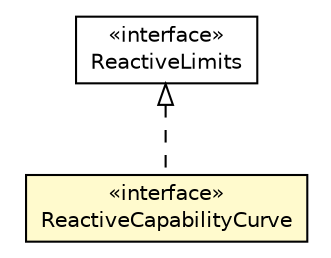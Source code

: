 #!/usr/local/bin/dot
#
# Class diagram 
# Generated by UMLGraph version R5_6 (http://www.umlgraph.org/)
#

digraph G {
	edge [fontname="Helvetica",fontsize=10,labelfontname="Helvetica",labelfontsize=10];
	node [fontname="Helvetica",fontsize=10,shape=plaintext];
	nodesep=0.25;
	ranksep=0.5;
	// eu.itesla_project.iidm.network.ReactiveLimits
	c6150 [label=<<table title="eu.itesla_project.iidm.network.ReactiveLimits" border="0" cellborder="1" cellspacing="0" cellpadding="2" port="p" href="./ReactiveLimits.html">
		<tr><td><table border="0" cellspacing="0" cellpadding="1">
<tr><td align="center" balign="center"> &#171;interface&#187; </td></tr>
<tr><td align="center" balign="center"> ReactiveLimits </td></tr>
		</table></td></tr>
		</table>>, URL="./ReactiveLimits.html", fontname="Helvetica", fontcolor="black", fontsize=10.0];
	// eu.itesla_project.iidm.network.ReactiveCapabilityCurve
	c6213 [label=<<table title="eu.itesla_project.iidm.network.ReactiveCapabilityCurve" border="0" cellborder="1" cellspacing="0" cellpadding="2" port="p" bgcolor="lemonChiffon" href="./ReactiveCapabilityCurve.html">
		<tr><td><table border="0" cellspacing="0" cellpadding="1">
<tr><td align="center" balign="center"> &#171;interface&#187; </td></tr>
<tr><td align="center" balign="center"> ReactiveCapabilityCurve </td></tr>
		</table></td></tr>
		</table>>, URL="./ReactiveCapabilityCurve.html", fontname="Helvetica", fontcolor="black", fontsize=10.0];
	//eu.itesla_project.iidm.network.ReactiveCapabilityCurve implements eu.itesla_project.iidm.network.ReactiveLimits
	c6150:p -> c6213:p [dir=back,arrowtail=empty,style=dashed];
}

